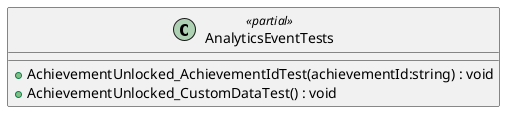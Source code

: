 @startuml
class AnalyticsEventTests <<partial>> {
    + AchievementUnlocked_AchievementIdTest(achievementId:string) : void
    + AchievementUnlocked_CustomDataTest() : void
}
@enduml
